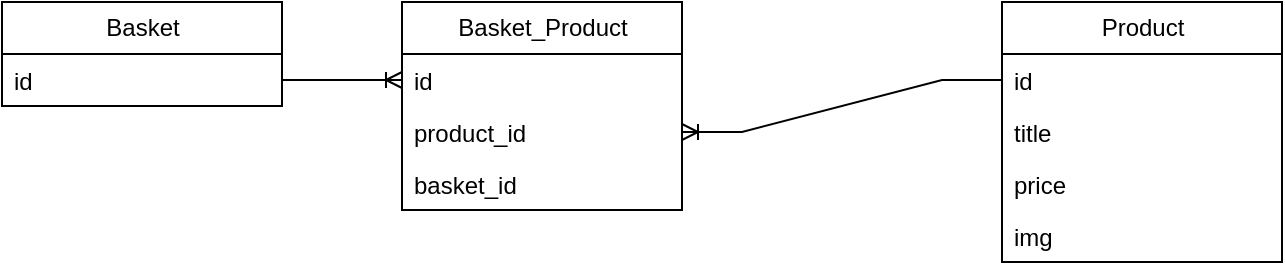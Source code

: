 <mxfile version="21.2.9" type="github">
  <diagram name="Page-1" id="6hC9zHLFaGml9jKADn4w">
    <mxGraphModel dx="1434" dy="764" grid="1" gridSize="10" guides="1" tooltips="1" connect="1" arrows="1" fold="1" page="1" pageScale="1" pageWidth="850" pageHeight="1100" math="0" shadow="0">
      <root>
        <mxCell id="0" />
        <mxCell id="1" parent="0" />
        <mxCell id="7Pvb2QkRzq3vj3jDQ343-1" value="Product" style="swimlane;fontStyle=0;childLayout=stackLayout;horizontal=1;startSize=26;fillColor=none;horizontalStack=0;resizeParent=1;resizeParentMax=0;resizeLast=0;collapsible=1;marginBottom=0;html=1;" parent="1" vertex="1">
          <mxGeometry x="580" y="80" width="140" height="130" as="geometry" />
        </mxCell>
        <mxCell id="7Pvb2QkRzq3vj3jDQ343-2" value="id" style="text;strokeColor=none;fillColor=none;align=left;verticalAlign=top;spacingLeft=4;spacingRight=4;overflow=hidden;rotatable=0;points=[[0,0.5],[1,0.5]];portConstraint=eastwest;whiteSpace=wrap;html=1;" parent="7Pvb2QkRzq3vj3jDQ343-1" vertex="1">
          <mxGeometry y="26" width="140" height="26" as="geometry" />
        </mxCell>
        <mxCell id="7Pvb2QkRzq3vj3jDQ343-3" value="title" style="text;strokeColor=none;fillColor=none;align=left;verticalAlign=top;spacingLeft=4;spacingRight=4;overflow=hidden;rotatable=0;points=[[0,0.5],[1,0.5]];portConstraint=eastwest;whiteSpace=wrap;html=1;" parent="7Pvb2QkRzq3vj3jDQ343-1" vertex="1">
          <mxGeometry y="52" width="140" height="26" as="geometry" />
        </mxCell>
        <mxCell id="7Pvb2QkRzq3vj3jDQ343-4" value="price" style="text;strokeColor=none;fillColor=none;align=left;verticalAlign=top;spacingLeft=4;spacingRight=4;overflow=hidden;rotatable=0;points=[[0,0.5],[1,0.5]];portConstraint=eastwest;whiteSpace=wrap;html=1;" parent="7Pvb2QkRzq3vj3jDQ343-1" vertex="1">
          <mxGeometry y="78" width="140" height="26" as="geometry" />
        </mxCell>
        <mxCell id="7Pvb2QkRzq3vj3jDQ343-17" value="img" style="text;strokeColor=none;fillColor=none;align=left;verticalAlign=top;spacingLeft=4;spacingRight=4;overflow=hidden;rotatable=0;points=[[0,0.5],[1,0.5]];portConstraint=eastwest;whiteSpace=wrap;html=1;" parent="7Pvb2QkRzq3vj3jDQ343-1" vertex="1">
          <mxGeometry y="104" width="140" height="26" as="geometry" />
        </mxCell>
        <mxCell id="7Pvb2QkRzq3vj3jDQ343-13" value="Basket" style="swimlane;fontStyle=0;childLayout=stackLayout;horizontal=1;startSize=26;fillColor=none;horizontalStack=0;resizeParent=1;resizeParentMax=0;resizeLast=0;collapsible=1;marginBottom=0;html=1;" parent="1" vertex="1">
          <mxGeometry x="80" y="80" width="140" height="52" as="geometry" />
        </mxCell>
        <mxCell id="7Pvb2QkRzq3vj3jDQ343-14" value="id" style="text;strokeColor=none;fillColor=none;align=left;verticalAlign=top;spacingLeft=4;spacingRight=4;overflow=hidden;rotatable=0;points=[[0,0.5],[1,0.5]];portConstraint=eastwest;whiteSpace=wrap;html=1;" parent="7Pvb2QkRzq3vj3jDQ343-13" vertex="1">
          <mxGeometry y="26" width="140" height="26" as="geometry" />
        </mxCell>
        <mxCell id="7Pvb2QkRzq3vj3jDQ343-18" value="Basket_Product" style="swimlane;fontStyle=0;childLayout=stackLayout;horizontal=1;startSize=26;fillColor=none;horizontalStack=0;resizeParent=1;resizeParentMax=0;resizeLast=0;collapsible=1;marginBottom=0;html=1;" parent="1" vertex="1">
          <mxGeometry x="280" y="80" width="140" height="104" as="geometry" />
        </mxCell>
        <mxCell id="7Pvb2QkRzq3vj3jDQ343-19" value="id" style="text;strokeColor=none;fillColor=none;align=left;verticalAlign=top;spacingLeft=4;spacingRight=4;overflow=hidden;rotatable=0;points=[[0,0.5],[1,0.5]];portConstraint=eastwest;whiteSpace=wrap;html=1;" parent="7Pvb2QkRzq3vj3jDQ343-18" vertex="1">
          <mxGeometry y="26" width="140" height="26" as="geometry" />
        </mxCell>
        <mxCell id="7Pvb2QkRzq3vj3jDQ343-20" value="product_id" style="text;strokeColor=none;fillColor=none;align=left;verticalAlign=top;spacingLeft=4;spacingRight=4;overflow=hidden;rotatable=0;points=[[0,0.5],[1,0.5]];portConstraint=eastwest;whiteSpace=wrap;html=1;" parent="7Pvb2QkRzq3vj3jDQ343-18" vertex="1">
          <mxGeometry y="52" width="140" height="26" as="geometry" />
        </mxCell>
        <mxCell id="7Pvb2QkRzq3vj3jDQ343-21" value="basket_id" style="text;strokeColor=none;fillColor=none;align=left;verticalAlign=top;spacingLeft=4;spacingRight=4;overflow=hidden;rotatable=0;points=[[0,0.5],[1,0.5]];portConstraint=eastwest;whiteSpace=wrap;html=1;" parent="7Pvb2QkRzq3vj3jDQ343-18" vertex="1">
          <mxGeometry y="78" width="140" height="26" as="geometry" />
        </mxCell>
        <mxCell id="7Pvb2QkRzq3vj3jDQ343-23" value="" style="edgeStyle=entityRelationEdgeStyle;fontSize=12;html=1;endArrow=ERoneToMany;rounded=0;exitX=1;exitY=0.5;exitDx=0;exitDy=0;entryX=0;entryY=0.5;entryDx=0;entryDy=0;" parent="1" source="7Pvb2QkRzq3vj3jDQ343-14" target="7Pvb2QkRzq3vj3jDQ343-19" edge="1">
          <mxGeometry width="100" height="100" relative="1" as="geometry">
            <mxPoint x="370" y="440" as="sourcePoint" />
            <mxPoint x="470" y="340" as="targetPoint" />
          </mxGeometry>
        </mxCell>
        <mxCell id="89c64G8QhMf1CVBeS15b-1" value="" style="edgeStyle=entityRelationEdgeStyle;fontSize=12;html=1;endArrow=ERoneToMany;rounded=0;exitX=0;exitY=0.5;exitDx=0;exitDy=0;entryX=1;entryY=0.5;entryDx=0;entryDy=0;" edge="1" parent="1" source="7Pvb2QkRzq3vj3jDQ343-2" target="7Pvb2QkRzq3vj3jDQ343-20">
          <mxGeometry width="100" height="100" relative="1" as="geometry">
            <mxPoint x="370" y="440" as="sourcePoint" />
            <mxPoint x="470" y="340" as="targetPoint" />
          </mxGeometry>
        </mxCell>
      </root>
    </mxGraphModel>
  </diagram>
</mxfile>
